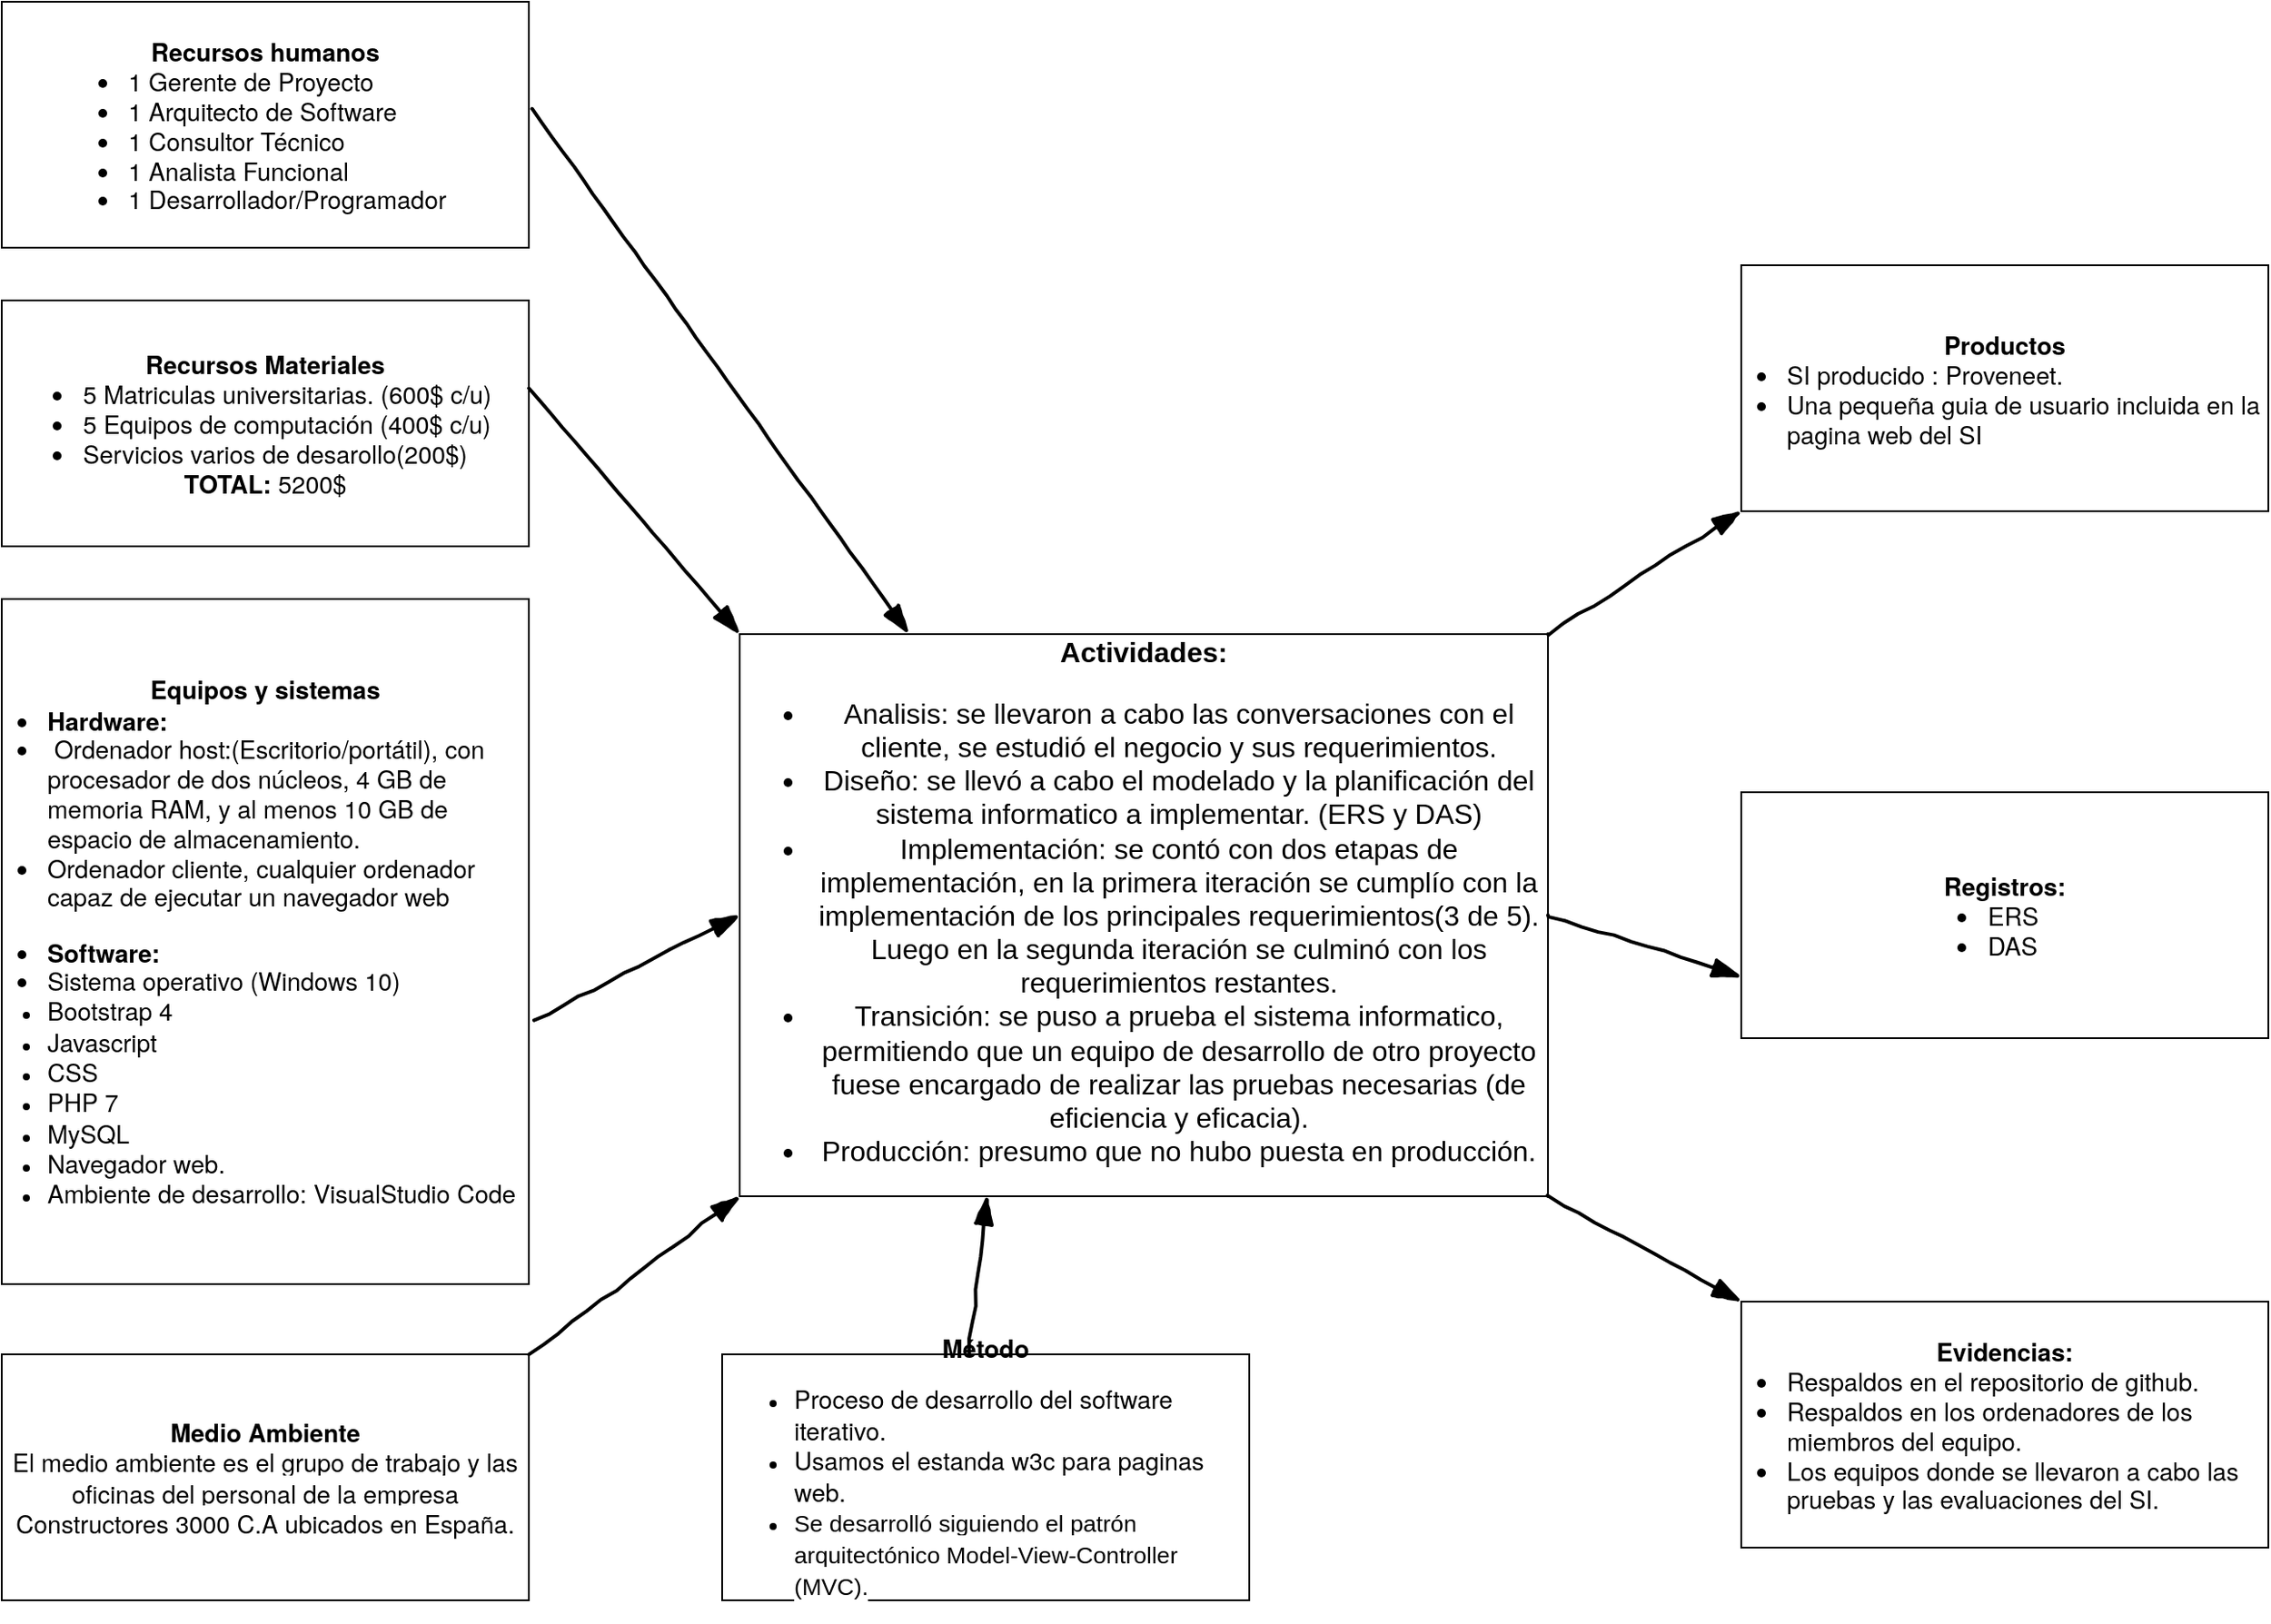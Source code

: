 <mxfile version="13.0.3" type="device"><diagram id="TEqoF70HCYruVVT4WyFa" name="Page-1"><mxGraphModel dx="1391" dy="932" grid="1" gridSize="10" guides="1" tooltips="1" connect="1" arrows="1" fold="1" page="1" pageScale="1" pageWidth="850" pageHeight="1100" math="0" shadow="0"><root><mxCell id="0"/><mxCell id="1" parent="0"/><mxCell id="VIcycI6rlARAHsvylPXJ-1" value="&lt;font style=&quot;font-size: 16px&quot;&gt;&lt;b&gt;Actividades:&lt;/b&gt;&lt;br&gt;&lt;/font&gt;&lt;ul style=&quot;font-size: 16px&quot;&gt;&lt;li&gt;&lt;font style=&quot;font-size: 16px&quot;&gt;Analisis: se llevaron a cabo las conversaciones con el cliente, se estudió el negocio y sus requerimientos.&lt;/font&gt;&lt;/li&gt;&lt;li&gt;&lt;font style=&quot;font-size: 16px&quot;&gt;Diseño: se llevó a cabo el modelado y la planificación del sistema informatico a implementar. (ERS y DAS)&lt;/font&gt;&lt;/li&gt;&lt;li&gt;&lt;font style=&quot;font-size: 16px&quot;&gt;Implementación: se contó con dos etapas de implementación, en la primera iteración se cumplío con la implementación de los principales requerimientos(3 de 5). Luego en la segunda iteración se culminó con los requerimientos restantes.&lt;/font&gt;&lt;/li&gt;&lt;li&gt;&lt;font style=&quot;font-size: 16px&quot;&gt;Transición: se puso a prueba el sistema informatico, permitiendo que un equipo de desarrollo de otro proyecto fuese encargado de realizar las pruebas necesarias (de eficiencia y eficacia).&lt;/font&gt;&lt;/li&gt;&lt;li&gt;&lt;font style=&quot;font-size: 16px&quot;&gt;Producción: presumo que no hubo puesta en producción.&lt;/font&gt;&lt;/li&gt;&lt;/ul&gt;" style="rounded=0;whiteSpace=wrap;html=1;" vertex="1" parent="1"><mxGeometry x="460" y="880" width="460" height="320" as="geometry"/></mxCell><mxCell id="VIcycI6rlARAHsvylPXJ-2" value="&lt;div&gt;&lt;font face=&quot;helvetica neue, helvetica, arial, sans-serif&quot;&gt;&lt;span style=&quot;font-size: 14px&quot;&gt;&lt;b&gt;Recursos humanos&lt;/b&gt;&lt;/span&gt;&lt;/font&gt;&lt;/div&gt;&lt;ul style=&quot;padding: 0px ; margin: 0px 0px 0px 25px ; font-family: &amp;#34;helvetica neue&amp;#34; , &amp;#34;helvetica&amp;#34; , &amp;#34;arial&amp;#34; , sans-serif ; font-size: 14px ; text-align: left ; background-color: rgb(255 , 255 , 255)&quot;&gt;&lt;li&gt;1 Gerente de Proyecto&lt;/li&gt;&lt;li&gt;1 Arquitecto de Software&lt;/li&gt;&lt;li&gt;1 Consultor Técnico&lt;/li&gt;&lt;li&gt;1 Analista Funcional&lt;/li&gt;&lt;li style=&quot;margin-bottom: 0px&quot;&gt;1 Desarrollador/Programador&lt;/li&gt;&lt;/ul&gt;" style="rounded=0;whiteSpace=wrap;html=1;" vertex="1" parent="1"><mxGeometry x="40" y="520" width="300" height="140" as="geometry"/></mxCell><mxCell id="VIcycI6rlARAHsvylPXJ-5" value="&lt;div&gt;&lt;font face=&quot;helvetica neue, helvetica, arial, sans-serif&quot;&gt;&lt;span style=&quot;font-size: 14px&quot;&gt;&lt;b&gt;Recursos Materiales&lt;/b&gt;&lt;/span&gt;&lt;/font&gt;&lt;/div&gt;&lt;ul style=&quot;padding: 0px ; margin: 0px 0px 0px 25px ; font-family: &amp;#34;helvetica neue&amp;#34; , &amp;#34;helvetica&amp;#34; , &amp;#34;arial&amp;#34; , sans-serif ; font-size: 14px ; text-align: left ; background-color: rgb(255 , 255 , 255)&quot;&gt;&lt;li&gt;5 Matriculas universitarias. (600$ c/u)&lt;/li&gt;&lt;li&gt;5 Equipos de computación (400$ c/u)&lt;/li&gt;&lt;li&gt;Servicios varios de desarollo(200$)&lt;/li&gt;&lt;/ul&gt;&lt;div&gt;&lt;font face=&quot;helvetica neue, helvetica, arial, sans-serif&quot;&gt;&lt;span style=&quot;font-size: 14px&quot;&gt;&lt;b&gt;TOTAL:&lt;/b&gt; 5200$&lt;/span&gt;&lt;/font&gt;&lt;/div&gt;" style="rounded=0;whiteSpace=wrap;html=1;" vertex="1" parent="1"><mxGeometry x="40" y="690" width="300" height="140" as="geometry"/></mxCell><mxCell id="VIcycI6rlARAHsvylPXJ-6" value="&lt;div&gt;&lt;font face=&quot;helvetica neue, helvetica, arial, sans-serif&quot;&gt;&lt;span style=&quot;font-size: 14px&quot;&gt;&lt;b&gt;Equipos y sistemas&lt;/b&gt;&lt;/span&gt;&lt;/font&gt;&lt;/div&gt;&lt;ul style=&quot;padding: 0px ; margin: 0px 0px 0px 25px ; font-family: &amp;#34;helvetica neue&amp;#34; , &amp;#34;helvetica&amp;#34; , &amp;#34;arial&amp;#34; , sans-serif ; font-size: 14px ; text-align: left ; background-color: rgb(255 , 255 , 255)&quot;&gt;&lt;li&gt;&lt;font face=&quot;helvetica neue, helvetica, arial, sans-serif&quot;&gt;&lt;span style=&quot;font-size: 14px&quot;&gt;&lt;b&gt;Hardware:&lt;/b&gt;&lt;/span&gt;&lt;/font&gt;&lt;/li&gt;&lt;li&gt;&lt;font face=&quot;helvetica neue, helvetica, arial, sans-serif&quot;&gt;&lt;span style=&quot;font-size: 14px&quot;&gt;&lt;b&gt;&amp;nbsp;&lt;/b&gt;Ordenador host:(Escritorio/portátil), con procesador de dos núcleos, 4 GB de memoria RAM, y al menos 10 GB de espacio de almacenamiento.&lt;br&gt;&lt;/span&gt;&lt;/font&gt;&lt;/li&gt;&lt;li&gt;&lt;font face=&quot;helvetica neue, helvetica, arial, sans-serif&quot;&gt;&lt;span style=&quot;font-size: 14px&quot;&gt;Ordenador cliente, cualquier ordenador capaz de ejecutar un navegador web&lt;br&gt;&lt;/span&gt;&lt;/font&gt;&lt;/li&gt;&lt;/ul&gt;&lt;div style=&quot;text-align: left&quot;&gt;&lt;br&gt;&lt;/div&gt;&lt;ul style=&quot;padding: 0px ; margin: 0px 0px 0px 25px ; text-align: left ; background-color: rgb(255 , 255 , 255)&quot;&gt;&lt;li style=&quot;font-family: &amp;#34;helvetica neue&amp;#34; , &amp;#34;helvetica&amp;#34; , &amp;#34;arial&amp;#34; , sans-serif ; font-size: 14px&quot;&gt;&lt;strong style=&quot;margin-bottom: 0px ; font-family: &amp;#34;helvetica neue&amp;#34; , &amp;#34;helvetica&amp;#34; , &amp;#34;arial&amp;#34; , sans-serif&quot;&gt;Software:&lt;/strong&gt;&lt;br&gt;&lt;/li&gt;&lt;li style=&quot;font-family: &amp;#34;helvetica neue&amp;#34; , &amp;#34;helvetica&amp;#34; , &amp;#34;arial&amp;#34; , sans-serif ; font-size: 14px&quot;&gt;&lt;span style=&quot;margin-bottom: 0px ; font-family: &amp;#34;helvetica neue&amp;#34; , &amp;#34;helvetica&amp;#34; , &amp;#34;arial&amp;#34; , sans-serif&quot;&gt;Sistema operativo (Windows 10)&lt;/span&gt;&lt;/li&gt;&lt;li&gt;&lt;font face=&quot;helvetica neue, helvetica, arial, sans-serif&quot;&gt;&lt;span style=&quot;font-size: 14px&quot;&gt;Bootstrap 4&amp;nbsp;&lt;/span&gt;&lt;/font&gt;&lt;/li&gt;&lt;li&gt;&lt;font face=&quot;helvetica neue, helvetica, arial, sans-serif&quot;&gt;&lt;span style=&quot;font-size: 14px&quot;&gt;Javascript&amp;nbsp;&lt;/span&gt;&lt;/font&gt;&lt;/li&gt;&lt;li&gt;&lt;font face=&quot;helvetica neue, helvetica, arial, sans-serif&quot;&gt;&lt;span style=&quot;font-size: 14px&quot;&gt;CSS&lt;/span&gt;&lt;/font&gt;&lt;/li&gt;&lt;li&gt;&lt;font face=&quot;helvetica neue, helvetica, arial, sans-serif&quot;&gt;&lt;span style=&quot;font-size: 14px&quot;&gt;PHP 7&amp;nbsp;&lt;/span&gt;&lt;/font&gt;&lt;/li&gt;&lt;li&gt;&lt;font face=&quot;helvetica neue, helvetica, arial, sans-serif&quot;&gt;&lt;span style=&quot;font-size: 14px&quot;&gt;MySQL&amp;nbsp;&lt;/span&gt;&lt;/font&gt;&lt;/li&gt;&lt;li&gt;&lt;font face=&quot;helvetica neue, helvetica, arial, sans-serif&quot;&gt;&lt;span style=&quot;font-size: 14px&quot;&gt;Navegador web.&lt;/span&gt;&lt;/font&gt;&lt;/li&gt;&lt;li&gt;&lt;font face=&quot;helvetica neue, helvetica, arial, sans-serif&quot;&gt;&lt;span style=&quot;font-size: 14px&quot;&gt;Ambiente de desarrollo: VisualStudio Code&lt;/span&gt;&lt;/font&gt;&lt;/li&gt;&lt;/ul&gt;" style="rounded=0;whiteSpace=wrap;html=1;" vertex="1" parent="1"><mxGeometry x="40" y="860" width="300" height="390" as="geometry"/></mxCell><mxCell id="VIcycI6rlARAHsvylPXJ-8" value="&lt;div&gt;&lt;font face=&quot;helvetica neue, helvetica, arial, sans-serif&quot;&gt;&lt;span style=&quot;font-size: 14px&quot;&gt;&lt;b&gt;Medio Ambiente&lt;/b&gt;&lt;/span&gt;&lt;/font&gt;&lt;/div&gt;&lt;span style=&quot;font-family: &amp;#34;helvetica neue&amp;#34; , &amp;#34;helvetica&amp;#34; , &amp;#34;arial&amp;#34; , sans-serif ; font-size: 14px ; text-align: left ; background-color: rgb(255 , 255 , 255)&quot;&gt;El medio ambiente es el grupo de trabajo y las oficinas del personal de la empresa Constructores 3000 C.A ubicados en España.&lt;/span&gt;" style="rounded=0;whiteSpace=wrap;html=1;" vertex="1" parent="1"><mxGeometry x="40" y="1290" width="300" height="140" as="geometry"/></mxCell><mxCell id="VIcycI6rlARAHsvylPXJ-9" value="&lt;div&gt;&lt;font face=&quot;helvetica neue, helvetica, arial, sans-serif&quot;&gt;&lt;span style=&quot;font-size: 14px&quot;&gt;&lt;b&gt;Método&lt;/b&gt;&lt;/span&gt;&lt;/font&gt;&lt;/div&gt;&lt;ul&gt;&lt;li style=&quot;text-align: left&quot;&gt;&lt;font face=&quot;helvetica neue, helvetica, arial, sans-serif&quot;&gt;&lt;span style=&quot;font-size: 14px ; background-color: rgb(255 , 255 , 255)&quot;&gt;Proceso de desarrollo del software iterativo.&lt;/span&gt;&lt;/font&gt;&lt;/li&gt;&lt;li style=&quot;text-align: left&quot;&gt;&lt;font face=&quot;helvetica neue, helvetica, arial, sans-serif&quot;&gt;&lt;span style=&quot;font-size: 14px ; background-color: rgb(255 , 255 , 255)&quot;&gt;Usamos el estanda w3c para paginas web.&lt;/span&gt;&lt;/font&gt;&lt;/li&gt;&lt;li style=&quot;text-align: left&quot;&gt;&lt;font face=&quot;helvetica neue, helvetica, arial, sans-serif&quot;&gt;&lt;span style=&quot;font-size: 14px ; background-color: rgb(255 , 255 , 255)&quot;&gt;&lt;span id=&quot;docs-internal-guid-40bc4c0d-7fff-ee28-7a89-cff06e06159b&quot;&gt;&lt;span style=&quot;font-size: 10pt ; font-family: &amp;#34;arial&amp;#34; ; background-color: transparent ; vertical-align: baseline&quot;&gt;Se desarrolló siguiendo el patrón arquitectónico Model-View-Controller (MVC).&lt;/span&gt;&lt;/span&gt;&lt;br&gt;&lt;/span&gt;&lt;/font&gt;&lt;/li&gt;&lt;/ul&gt;" style="rounded=0;whiteSpace=wrap;html=1;" vertex="1" parent="1"><mxGeometry x="450" y="1290" width="300" height="140" as="geometry"/></mxCell><mxCell id="VIcycI6rlARAHsvylPXJ-10" value="&lt;div&gt;&lt;font face=&quot;helvetica neue, helvetica, arial, sans-serif&quot;&gt;&lt;span style=&quot;font-size: 14px&quot;&gt;&lt;b&gt;Productos&lt;/b&gt;&lt;/span&gt;&lt;/font&gt;&lt;/div&gt;&lt;ul style=&quot;padding: 0px ; margin: 0px 0px 0px 25px ; font-family: &amp;#34;helvetica neue&amp;#34; , &amp;#34;helvetica&amp;#34; , &amp;#34;arial&amp;#34; , sans-serif ; font-size: 14px ; text-align: left ; background-color: rgb(255 , 255 , 255)&quot;&gt;&lt;li&gt;SI producido : Proveneet.&lt;/li&gt;&lt;li&gt;Una pequeña guia de usuario incluida en la pagina web del SI&lt;br&gt;&lt;/li&gt;&lt;/ul&gt;" style="rounded=0;whiteSpace=wrap;html=1;" vertex="1" parent="1"><mxGeometry x="1030" y="670" width="300" height="140" as="geometry"/></mxCell><mxCell id="VIcycI6rlARAHsvylPXJ-11" value="&lt;div&gt;&lt;font face=&quot;helvetica neue, helvetica, arial, sans-serif&quot;&gt;&lt;span style=&quot;font-size: 14px&quot;&gt;&lt;b&gt;Registros:&lt;/b&gt;&lt;/span&gt;&lt;/font&gt;&lt;/div&gt;&lt;ul style=&quot;padding: 0px ; margin: 0px 0px 0px 25px ; font-family: &amp;#34;helvetica neue&amp;#34; , &amp;#34;helvetica&amp;#34; , &amp;#34;arial&amp;#34; , sans-serif ; font-size: 14px ; text-align: left ; background-color: rgb(255 , 255 , 255)&quot;&gt;&lt;li&gt;ERS&lt;/li&gt;&lt;li&gt;DAS&lt;/li&gt;&lt;/ul&gt;" style="rounded=0;whiteSpace=wrap;html=1;" vertex="1" parent="1"><mxGeometry x="1030" y="970" width="300" height="140" as="geometry"/></mxCell><mxCell id="VIcycI6rlARAHsvylPXJ-12" value="&lt;div&gt;&lt;font face=&quot;helvetica neue, helvetica, arial, sans-serif&quot;&gt;&lt;span style=&quot;font-size: 14px&quot;&gt;&lt;b&gt;Evidencias:&lt;/b&gt;&lt;/span&gt;&lt;/font&gt;&lt;/div&gt;&lt;ul style=&quot;padding: 0px ; margin: 0px 0px 0px 25px ; font-family: &amp;#34;helvetica neue&amp;#34; , &amp;#34;helvetica&amp;#34; , &amp;#34;arial&amp;#34; , sans-serif ; font-size: 14px ; text-align: left ; background-color: rgb(255 , 255 , 255)&quot;&gt;&lt;li&gt;Respaldos en el repositorio de github.&lt;/li&gt;&lt;li&gt;Respaldos en los ordenadores de los miembros del equipo.&lt;/li&gt;&lt;li&gt;Los equipos donde se llevaron a cabo las pruebas y las evaluaciones del SI.&lt;/li&gt;&lt;/ul&gt;" style="rounded=0;whiteSpace=wrap;html=1;" vertex="1" parent="1"><mxGeometry x="1030" y="1260" width="300" height="140" as="geometry"/></mxCell><mxCell id="VIcycI6rlARAHsvylPXJ-17" value="" style="rounded=0;comic=1;strokeWidth=2;endArrow=blockThin;html=1;fontFamily=Comic Sans MS;fontStyle=1;endSize=12;startSize=12;exitX=1.006;exitY=0.435;exitDx=0;exitDy=0;exitPerimeter=0;entryX=0.209;entryY=-0.001;entryDx=0;entryDy=0;entryPerimeter=0;" edge="1" parent="1" source="VIcycI6rlARAHsvylPXJ-2" target="VIcycI6rlARAHsvylPXJ-1"><mxGeometry width="50" height="50" relative="1" as="geometry"><mxPoint x="550" y="670" as="sourcePoint"/><mxPoint x="600" y="620" as="targetPoint"/></mxGeometry></mxCell><mxCell id="VIcycI6rlARAHsvylPXJ-19" value="" style="rounded=0;comic=1;strokeWidth=2;endArrow=blockThin;html=1;fontFamily=Comic Sans MS;fontStyle=1;endSize=12;startSize=12;exitX=1.006;exitY=0.435;exitDx=0;exitDy=0;exitPerimeter=0;entryX=0;entryY=0;entryDx=0;entryDy=0;" edge="1" parent="1" target="VIcycI6rlARAHsvylPXJ-1"><mxGeometry width="50" height="50" relative="1" as="geometry"><mxPoint x="340.0" y="740.0" as="sourcePoint"/><mxPoint x="554.34" y="1038.78" as="targetPoint"/></mxGeometry></mxCell><mxCell id="VIcycI6rlARAHsvylPXJ-20" value="" style="rounded=0;comic=1;strokeWidth=2;endArrow=blockThin;html=1;fontFamily=Comic Sans MS;fontStyle=1;endSize=12;startSize=12;exitX=1.01;exitY=0.615;exitDx=0;exitDy=0;exitPerimeter=0;entryX=0;entryY=0.5;entryDx=0;entryDy=0;" edge="1" parent="1" source="VIcycI6rlARAHsvylPXJ-6" target="VIcycI6rlARAHsvylPXJ-1"><mxGeometry width="50" height="50" relative="1" as="geometry"><mxPoint x="361.8" y="600.9" as="sourcePoint"/><mxPoint x="420" y="1050" as="targetPoint"/></mxGeometry></mxCell><mxCell id="VIcycI6rlARAHsvylPXJ-21" value="" style="rounded=0;comic=1;strokeWidth=2;endArrow=blockThin;html=1;fontFamily=Comic Sans MS;fontStyle=1;endSize=12;startSize=12;exitX=1;exitY=0;exitDx=0;exitDy=0;entryX=0;entryY=1;entryDx=0;entryDy=0;" edge="1" parent="1" source="VIcycI6rlARAHsvylPXJ-8" target="VIcycI6rlARAHsvylPXJ-1"><mxGeometry width="50" height="50" relative="1" as="geometry"><mxPoint x="180.0" y="961.22" as="sourcePoint"/><mxPoint x="394.34" y="1260.0" as="targetPoint"/></mxGeometry></mxCell><mxCell id="VIcycI6rlARAHsvylPXJ-22" value="" style="rounded=0;comic=1;strokeWidth=2;endArrow=blockThin;html=1;fontFamily=Comic Sans MS;fontStyle=1;endSize=12;startSize=12;exitX=0.467;exitY=0.003;exitDx=0;exitDy=0;exitPerimeter=0;entryX=0.306;entryY=0.999;entryDx=0;entryDy=0;entryPerimeter=0;" edge="1" parent="1" source="VIcycI6rlARAHsvylPXJ-9" target="VIcycI6rlARAHsvylPXJ-1"><mxGeometry width="50" height="50" relative="1" as="geometry"><mxPoint x="430.0" y="991.22" as="sourcePoint"/><mxPoint x="644.34" y="1290.0" as="targetPoint"/></mxGeometry></mxCell><mxCell id="VIcycI6rlARAHsvylPXJ-23" value="" style="rounded=0;comic=1;strokeWidth=2;endArrow=blockThin;html=1;fontFamily=Comic Sans MS;fontStyle=1;endSize=12;startSize=12;exitX=1;exitY=0;exitDx=0;exitDy=0;entryX=0;entryY=1;entryDx=0;entryDy=0;" edge="1" parent="1" source="VIcycI6rlARAHsvylPXJ-1" target="VIcycI6rlARAHsvylPXJ-10"><mxGeometry width="50" height="50" relative="1" as="geometry"><mxPoint x="391.8" y="630.9" as="sourcePoint"/><mxPoint x="606.14" y="929.68" as="targetPoint"/></mxGeometry></mxCell><mxCell id="VIcycI6rlARAHsvylPXJ-24" value="" style="rounded=0;comic=1;strokeWidth=2;endArrow=blockThin;html=1;fontFamily=Comic Sans MS;fontStyle=1;endSize=12;startSize=12;exitX=1;exitY=0.5;exitDx=0;exitDy=0;entryX=0;entryY=0.75;entryDx=0;entryDy=0;" edge="1" parent="1" source="VIcycI6rlARAHsvylPXJ-1" target="VIcycI6rlARAHsvylPXJ-11"><mxGeometry width="50" height="50" relative="1" as="geometry"><mxPoint x="401.8" y="640.9" as="sourcePoint"/><mxPoint x="616.14" y="939.68" as="targetPoint"/></mxGeometry></mxCell><mxCell id="VIcycI6rlARAHsvylPXJ-25" value="" style="rounded=0;comic=1;strokeWidth=2;endArrow=blockThin;html=1;fontFamily=Comic Sans MS;fontStyle=1;endSize=12;startSize=12;exitX=1;exitY=1;exitDx=0;exitDy=0;entryX=0;entryY=0;entryDx=0;entryDy=0;" edge="1" parent="1" source="VIcycI6rlARAHsvylPXJ-1" target="VIcycI6rlARAHsvylPXJ-12"><mxGeometry width="50" height="50" relative="1" as="geometry"><mxPoint x="815.66" y="961.22" as="sourcePoint"/><mxPoint x="970" y="1260" as="targetPoint"/></mxGeometry></mxCell></root></mxGraphModel></diagram></mxfile>